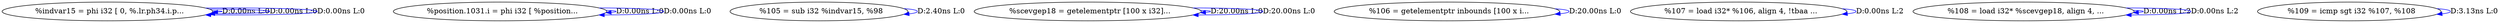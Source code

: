 digraph {
Node0x285d750[label="  %indvar15 = phi i32 [ 0, %.lr.ph34.i.p..."];
Node0x285d750 -> Node0x285d750[label="D:0.00ns L:0",color=blue];
Node0x285d750 -> Node0x285d750[label="D:0.00ns L:0",color=blue];
Node0x285d750 -> Node0x285d750[label="D:0.00ns L:0",color=blue];
Node0x285d830[label="  %position.1031.i = phi i32 [ %position..."];
Node0x285d830 -> Node0x285d830[label="D:0.00ns L:0",color=blue];
Node0x285d830 -> Node0x285d830[label="D:0.00ns L:0",color=blue];
Node0x285d910[label="  %105 = sub i32 %indvar15, %98"];
Node0x285d910 -> Node0x285d910[label="D:2.40ns L:0",color=blue];
Node0x285d9f0[label="  %scevgep18 = getelementptr [100 x i32]..."];
Node0x285d9f0 -> Node0x285d9f0[label="D:20.00ns L:0",color=blue];
Node0x285d9f0 -> Node0x285d9f0[label="D:20.00ns L:0",color=blue];
Node0x285dad0[label="  %106 = getelementptr inbounds [100 x i..."];
Node0x285dad0 -> Node0x285dad0[label="D:20.00ns L:0",color=blue];
Node0x285dbb0[label="  %107 = load i32* %106, align 4, !tbaa ..."];
Node0x285dbb0 -> Node0x285dbb0[label="D:0.00ns L:2",color=blue];
Node0x285dc90[label="  %108 = load i32* %scevgep18, align 4, ..."];
Node0x285dc90 -> Node0x285dc90[label="D:0.00ns L:2",color=blue];
Node0x285dc90 -> Node0x285dc90[label="D:0.00ns L:2",color=blue];
Node0x285dd70[label="  %109 = icmp sgt i32 %107, %108"];
Node0x285dd70 -> Node0x285dd70[label="D:3.13ns L:0",color=blue];
}
